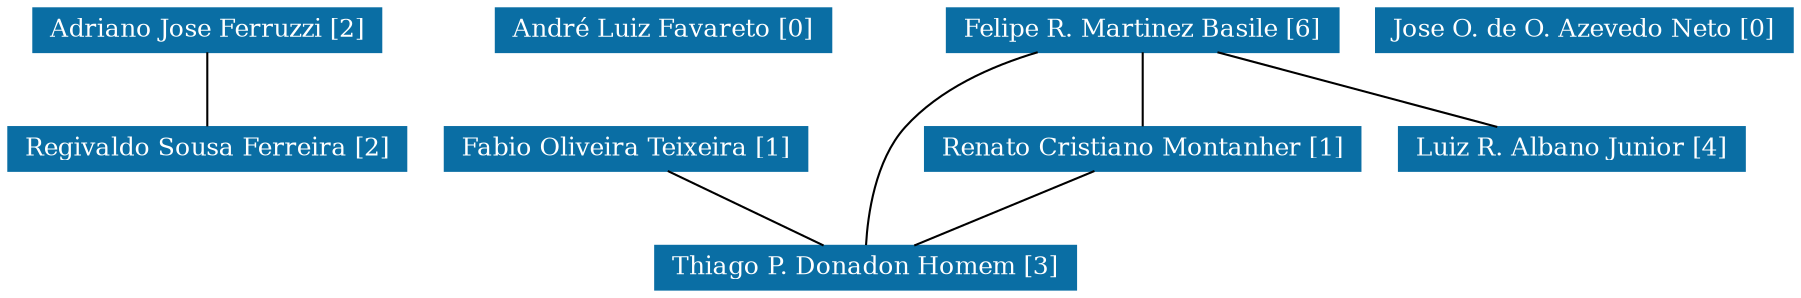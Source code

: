 strict graph grafo1 {
	graph [bb="0,0,856.5,135",
		id=grafo1,
		overlap=False
	];
	node [fontsize=12,
		label="\N",
		shape=rectangle,
		style=filled
	];
	0	[URL="membro-5813261133047060.html",
		color="#0A6EA4",
		fontcolor="#FFFFFF",
		height=0.29167,
		label="Adriano Jose Ferruzzi [2]",
		pos="95.5,124.5",
		width=2.3194];
	5	[URL="membro-8291123108448027.html",
		color="#0A6EA4",
		fontcolor="#FFFFFF",
		height=0.29167,
		label="Regivaldo Sousa Ferreira [2]",
		pos="95.5,67.5",
		width=2.6528];
	0 -- 5	[pos="95.5,113.92 95.5,103.95 95.5,88.408 95.5,78.341"];
	1	[URL="membro-1741814375809802.html",
		color="#0A6EA4",
		fontcolor="#FFFFFF",
		height=0.29167,
		label="André Luiz Favareto [0]",
		pos="314.5,124.5",
		width=2.2361];
	2	[URL="membro-9543740522912391.html",
		color="#0A6EA4",
		fontcolor="#FFFFFF",
		height=0.29167,
		label="Fabio Oliveira Teixeira [1]",
		pos="296.5,67.5",
		width=2.4167];
	8	[URL="membro-6109272293288485.html",
		color="#0A6EA4",
		fontcolor="#FFFFFF",
		height=0.29167,
		label="Thiago P. Donadon Homem [3]",
		pos="411.5,10.5",
		width=2.8056];
	2 -- 8	[pos="316.53,56.92 337.51,46.886 370.28,31.216 391.31,21.155"];
	3	[URL="membro-6413817150886826.html",
		color="#0A6EA4",
		fontcolor="#FFFFFF",
		height=0.29167,
		label="Felipe R. Martinez Basile [6]",
		pos="544.5,124.5",
		width=2.6111];
	3 -- 8	[pos="494.09,113.93 471.82,107.31 447,96.264 430.5,78 416.01,61.962 412.5,35.601 411.7,21.362"];
	6	[URL="membro-0270118728577579.html",
		color="#0A6EA4",
		fontcolor="#FFFFFF",
		height=0.29167,
		label="Renato Cristiano Montanher [1]",
		pos="544.5,67.5",
		width=2.9028];
	3 -- 6	[pos="544.5,113.92 544.5,103.95 544.5,88.408 544.5,78.341"];
	7	[URL="membro-8754322948547165.html",
		color="#0A6EA4",
		fontcolor="#FFFFFF",
		height=0.29167,
		label="Luiz R. Albano Junior [4]",
		pos="750.5,67.5",
		width=2.3056];
	3 -- 7	[pos="580.38,113.92 618.08,103.86 677.01,88.12 714.68,78.063"];
	6 -- 8	[pos="521.33,56.92 497.07,46.886 459.18,31.216 434.85,21.155"];
	4	[URL="membro-1241031809486285.html",
		color="#0A6EA4",
		fontcolor="#FFFFFF",
		height=0.29167,
		label="Jose O. de O. Azevedo Neto [0]",
		pos="756.5,124.5",
		width=2.7778];
}
